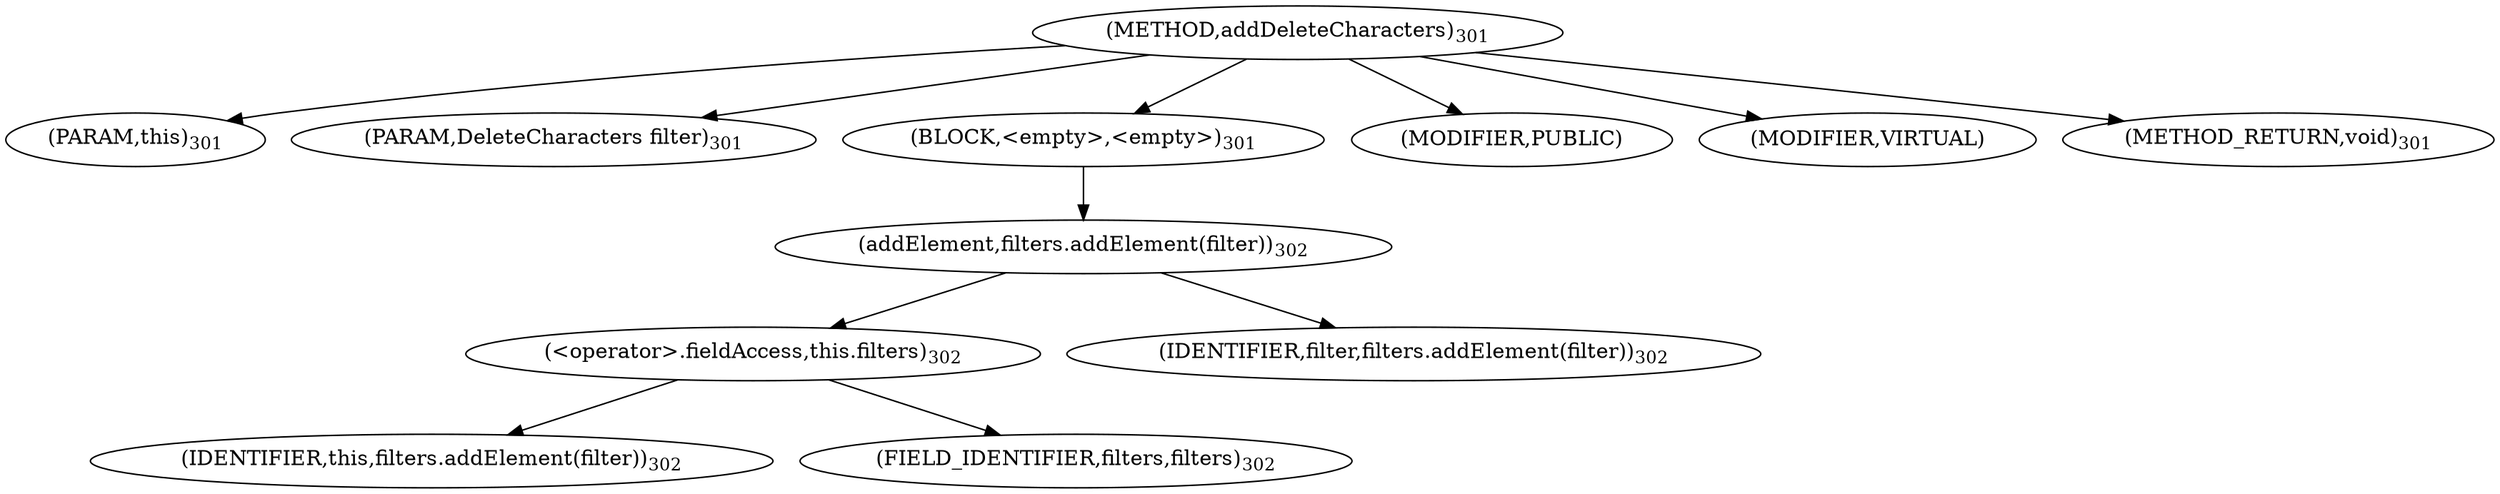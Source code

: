 digraph "addDeleteCharacters" {  
"600" [label = <(METHOD,addDeleteCharacters)<SUB>301</SUB>> ]
"601" [label = <(PARAM,this)<SUB>301</SUB>> ]
"602" [label = <(PARAM,DeleteCharacters filter)<SUB>301</SUB>> ]
"603" [label = <(BLOCK,&lt;empty&gt;,&lt;empty&gt;)<SUB>301</SUB>> ]
"604" [label = <(addElement,filters.addElement(filter))<SUB>302</SUB>> ]
"605" [label = <(&lt;operator&gt;.fieldAccess,this.filters)<SUB>302</SUB>> ]
"606" [label = <(IDENTIFIER,this,filters.addElement(filter))<SUB>302</SUB>> ]
"607" [label = <(FIELD_IDENTIFIER,filters,filters)<SUB>302</SUB>> ]
"608" [label = <(IDENTIFIER,filter,filters.addElement(filter))<SUB>302</SUB>> ]
"609" [label = <(MODIFIER,PUBLIC)> ]
"610" [label = <(MODIFIER,VIRTUAL)> ]
"611" [label = <(METHOD_RETURN,void)<SUB>301</SUB>> ]
  "600" -> "601" 
  "600" -> "602" 
  "600" -> "603" 
  "600" -> "609" 
  "600" -> "610" 
  "600" -> "611" 
  "603" -> "604" 
  "604" -> "605" 
  "604" -> "608" 
  "605" -> "606" 
  "605" -> "607" 
}
